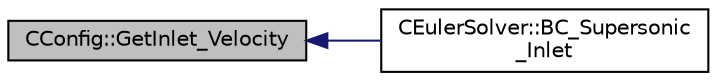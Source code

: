 digraph "CConfig::GetInlet_Velocity"
{
  edge [fontname="Helvetica",fontsize="10",labelfontname="Helvetica",labelfontsize="10"];
  node [fontname="Helvetica",fontsize="10",shape=record];
  rankdir="LR";
  Node4313 [label="CConfig::GetInlet_Velocity",height=0.2,width=0.4,color="black", fillcolor="grey75", style="filled", fontcolor="black"];
  Node4313 -> Node4314 [dir="back",color="midnightblue",fontsize="10",style="solid",fontname="Helvetica"];
  Node4314 [label="CEulerSolver::BC_Supersonic\l_Inlet",height=0.2,width=0.4,color="black", fillcolor="white", style="filled",URL="$class_c_euler_solver.html#ab8faca63b78a195c05f26737be131ea5",tooltip="Impose a supersonic inlet boundary condition. "];
}
